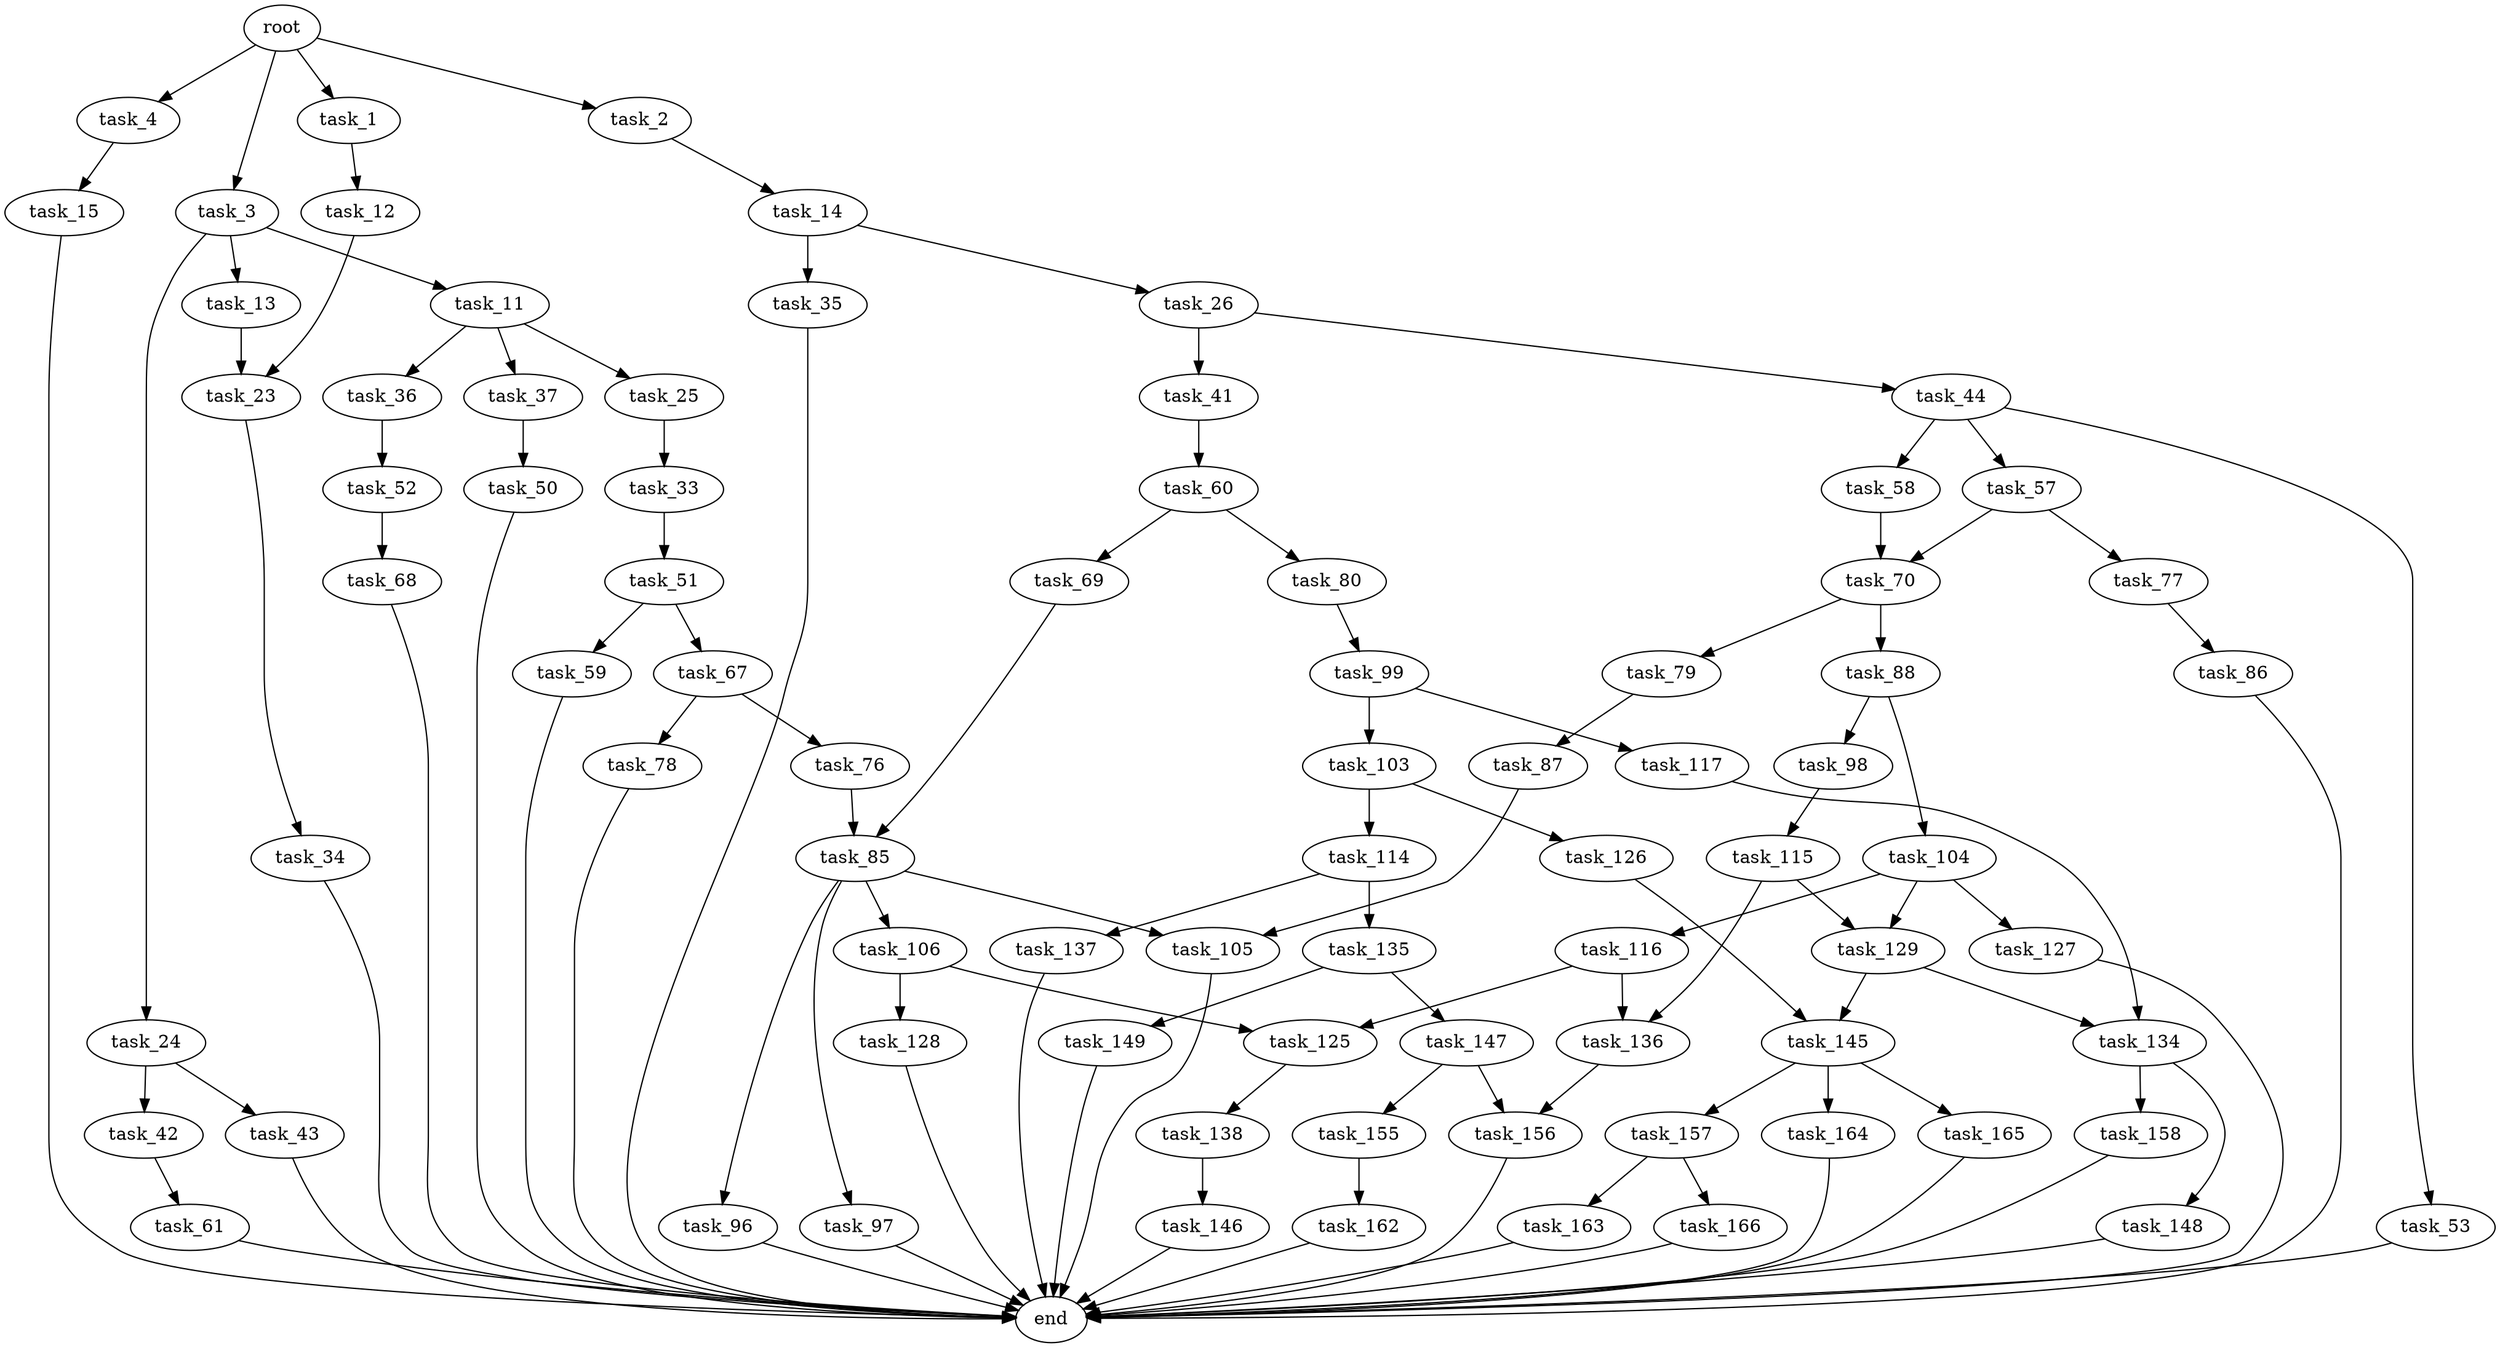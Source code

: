 digraph G {
  root [size="0.000000"];
  task_1 [size="368293445632.000000"];
  task_2 [size="4903298741.000000"];
  task_3 [size="8589934592.000000"];
  task_4 [size="44136882951.000000"];
  task_11 [size="146843913219.000000"];
  task_12 [size="772720700977.000000"];
  task_13 [size="391203235989.000000"];
  task_14 [size="41334752672.000000"];
  task_15 [size="478081004143.000000"];
  task_23 [size="377528087029.000000"];
  task_24 [size="5978427522.000000"];
  task_25 [size="1073741824000.000000"];
  task_26 [size="184582014545.000000"];
  task_33 [size="1717057855.000000"];
  task_34 [size="1073741824000.000000"];
  task_35 [size="402188704115.000000"];
  task_36 [size="231928233984.000000"];
  task_37 [size="231928233984.000000"];
  task_41 [size="549755813888.000000"];
  task_42 [size="134217728000.000000"];
  task_43 [size="47056811881.000000"];
  task_44 [size="549755813888.000000"];
  task_50 [size="23025903938.000000"];
  task_51 [size="368293445632.000000"];
  task_52 [size="2829842991.000000"];
  task_53 [size="809844792.000000"];
  task_57 [size="418797307659.000000"];
  task_58 [size="12161772409.000000"];
  task_59 [size="23507326233.000000"];
  task_60 [size="134217728000.000000"];
  task_61 [size="247843036386.000000"];
  task_67 [size="134217728000.000000"];
  task_68 [size="68719476736.000000"];
  task_69 [size="68719476736.000000"];
  task_70 [size="10555282539.000000"];
  task_76 [size="26635096168.000000"];
  task_77 [size="10108344229.000000"];
  task_78 [size="351202347730.000000"];
  task_79 [size="782757789696.000000"];
  task_80 [size="235880690291.000000"];
  task_85 [size="88518853483.000000"];
  task_86 [size="728978074902.000000"];
  task_87 [size="18695821646.000000"];
  task_88 [size="7113290937.000000"];
  task_96 [size="255879744802.000000"];
  task_97 [size="368293445632.000000"];
  task_98 [size="68719476736.000000"];
  task_99 [size="10285173100.000000"];
  task_103 [size="28991029248.000000"];
  task_104 [size="368293445632.000000"];
  task_105 [size="42258236493.000000"];
  task_106 [size="4331848050.000000"];
  task_114 [size="177307194403.000000"];
  task_115 [size="1169401813.000000"];
  task_116 [size="1326788840.000000"];
  task_117 [size="33211110670.000000"];
  task_125 [size="31736359345.000000"];
  task_126 [size="6651332048.000000"];
  task_127 [size="516319796.000000"];
  task_128 [size="588295042494.000000"];
  task_129 [size="3521517851.000000"];
  task_134 [size="234443152402.000000"];
  task_135 [size="110429286196.000000"];
  task_136 [size="368293445632.000000"];
  task_137 [size="549755813888.000000"];
  task_138 [size="10714746246.000000"];
  task_145 [size="782757789696.000000"];
  task_146 [size="10999446721.000000"];
  task_147 [size="904538507402.000000"];
  task_148 [size="13233778629.000000"];
  task_149 [size="16483820038.000000"];
  task_155 [size="68719476736.000000"];
  task_156 [size="246778253622.000000"];
  task_157 [size="7675362805.000000"];
  task_158 [size="231928233984.000000"];
  task_162 [size="31840894848.000000"];
  task_163 [size="134217728000.000000"];
  task_164 [size="150240742633.000000"];
  task_165 [size="607909134023.000000"];
  task_166 [size="369157125390.000000"];
  end [size="0.000000"];

  root -> task_1 [size="1.000000"];
  root -> task_2 [size="1.000000"];
  root -> task_3 [size="1.000000"];
  root -> task_4 [size="1.000000"];
  task_1 -> task_12 [size="411041792.000000"];
  task_2 -> task_14 [size="411041792.000000"];
  task_3 -> task_11 [size="33554432.000000"];
  task_3 -> task_13 [size="33554432.000000"];
  task_3 -> task_24 [size="33554432.000000"];
  task_4 -> task_15 [size="33554432.000000"];
  task_11 -> task_25 [size="134217728.000000"];
  task_11 -> task_36 [size="134217728.000000"];
  task_11 -> task_37 [size="134217728.000000"];
  task_12 -> task_23 [size="536870912.000000"];
  task_13 -> task_23 [size="411041792.000000"];
  task_14 -> task_26 [size="33554432.000000"];
  task_14 -> task_35 [size="33554432.000000"];
  task_15 -> end [size="1.000000"];
  task_23 -> task_34 [size="301989888.000000"];
  task_24 -> task_42 [size="411041792.000000"];
  task_24 -> task_43 [size="411041792.000000"];
  task_25 -> task_33 [size="838860800.000000"];
  task_26 -> task_41 [size="838860800.000000"];
  task_26 -> task_44 [size="838860800.000000"];
  task_33 -> task_51 [size="134217728.000000"];
  task_34 -> end [size="1.000000"];
  task_35 -> end [size="1.000000"];
  task_36 -> task_52 [size="301989888.000000"];
  task_37 -> task_50 [size="301989888.000000"];
  task_41 -> task_60 [size="536870912.000000"];
  task_42 -> task_61 [size="209715200.000000"];
  task_43 -> end [size="1.000000"];
  task_44 -> task_53 [size="536870912.000000"];
  task_44 -> task_57 [size="536870912.000000"];
  task_44 -> task_58 [size="536870912.000000"];
  task_50 -> end [size="1.000000"];
  task_51 -> task_59 [size="411041792.000000"];
  task_51 -> task_67 [size="411041792.000000"];
  task_52 -> task_68 [size="301989888.000000"];
  task_53 -> end [size="1.000000"];
  task_57 -> task_70 [size="536870912.000000"];
  task_57 -> task_77 [size="536870912.000000"];
  task_58 -> task_70 [size="301989888.000000"];
  task_59 -> end [size="1.000000"];
  task_60 -> task_69 [size="209715200.000000"];
  task_60 -> task_80 [size="209715200.000000"];
  task_61 -> end [size="1.000000"];
  task_67 -> task_76 [size="209715200.000000"];
  task_67 -> task_78 [size="209715200.000000"];
  task_68 -> end [size="1.000000"];
  task_69 -> task_85 [size="134217728.000000"];
  task_70 -> task_79 [size="411041792.000000"];
  task_70 -> task_88 [size="411041792.000000"];
  task_76 -> task_85 [size="536870912.000000"];
  task_77 -> task_86 [size="679477248.000000"];
  task_78 -> end [size="1.000000"];
  task_79 -> task_87 [size="679477248.000000"];
  task_80 -> task_99 [size="536870912.000000"];
  task_85 -> task_96 [size="75497472.000000"];
  task_85 -> task_97 [size="75497472.000000"];
  task_85 -> task_105 [size="75497472.000000"];
  task_85 -> task_106 [size="75497472.000000"];
  task_86 -> end [size="1.000000"];
  task_87 -> task_105 [size="679477248.000000"];
  task_88 -> task_98 [size="301989888.000000"];
  task_88 -> task_104 [size="301989888.000000"];
  task_96 -> end [size="1.000000"];
  task_97 -> end [size="1.000000"];
  task_98 -> task_115 [size="134217728.000000"];
  task_99 -> task_103 [size="411041792.000000"];
  task_99 -> task_117 [size="411041792.000000"];
  task_103 -> task_114 [size="75497472.000000"];
  task_103 -> task_126 [size="75497472.000000"];
  task_104 -> task_116 [size="411041792.000000"];
  task_104 -> task_127 [size="411041792.000000"];
  task_104 -> task_129 [size="411041792.000000"];
  task_105 -> end [size="1.000000"];
  task_106 -> task_125 [size="536870912.000000"];
  task_106 -> task_128 [size="536870912.000000"];
  task_114 -> task_135 [size="679477248.000000"];
  task_114 -> task_137 [size="679477248.000000"];
  task_115 -> task_129 [size="33554432.000000"];
  task_115 -> task_136 [size="33554432.000000"];
  task_116 -> task_125 [size="75497472.000000"];
  task_116 -> task_136 [size="75497472.000000"];
  task_117 -> task_134 [size="33554432.000000"];
  task_125 -> task_138 [size="679477248.000000"];
  task_126 -> task_145 [size="679477248.000000"];
  task_127 -> end [size="1.000000"];
  task_128 -> end [size="1.000000"];
  task_129 -> task_134 [size="75497472.000000"];
  task_129 -> task_145 [size="75497472.000000"];
  task_134 -> task_148 [size="301989888.000000"];
  task_134 -> task_158 [size="301989888.000000"];
  task_135 -> task_147 [size="75497472.000000"];
  task_135 -> task_149 [size="75497472.000000"];
  task_136 -> task_156 [size="411041792.000000"];
  task_137 -> end [size="1.000000"];
  task_138 -> task_146 [size="838860800.000000"];
  task_145 -> task_157 [size="679477248.000000"];
  task_145 -> task_164 [size="679477248.000000"];
  task_145 -> task_165 [size="679477248.000000"];
  task_146 -> end [size="1.000000"];
  task_147 -> task_155 [size="679477248.000000"];
  task_147 -> task_156 [size="679477248.000000"];
  task_148 -> end [size="1.000000"];
  task_149 -> end [size="1.000000"];
  task_155 -> task_162 [size="134217728.000000"];
  task_156 -> end [size="1.000000"];
  task_157 -> task_163 [size="536870912.000000"];
  task_157 -> task_166 [size="536870912.000000"];
  task_158 -> end [size="1.000000"];
  task_162 -> end [size="1.000000"];
  task_163 -> end [size="1.000000"];
  task_164 -> end [size="1.000000"];
  task_165 -> end [size="1.000000"];
  task_166 -> end [size="1.000000"];
}
